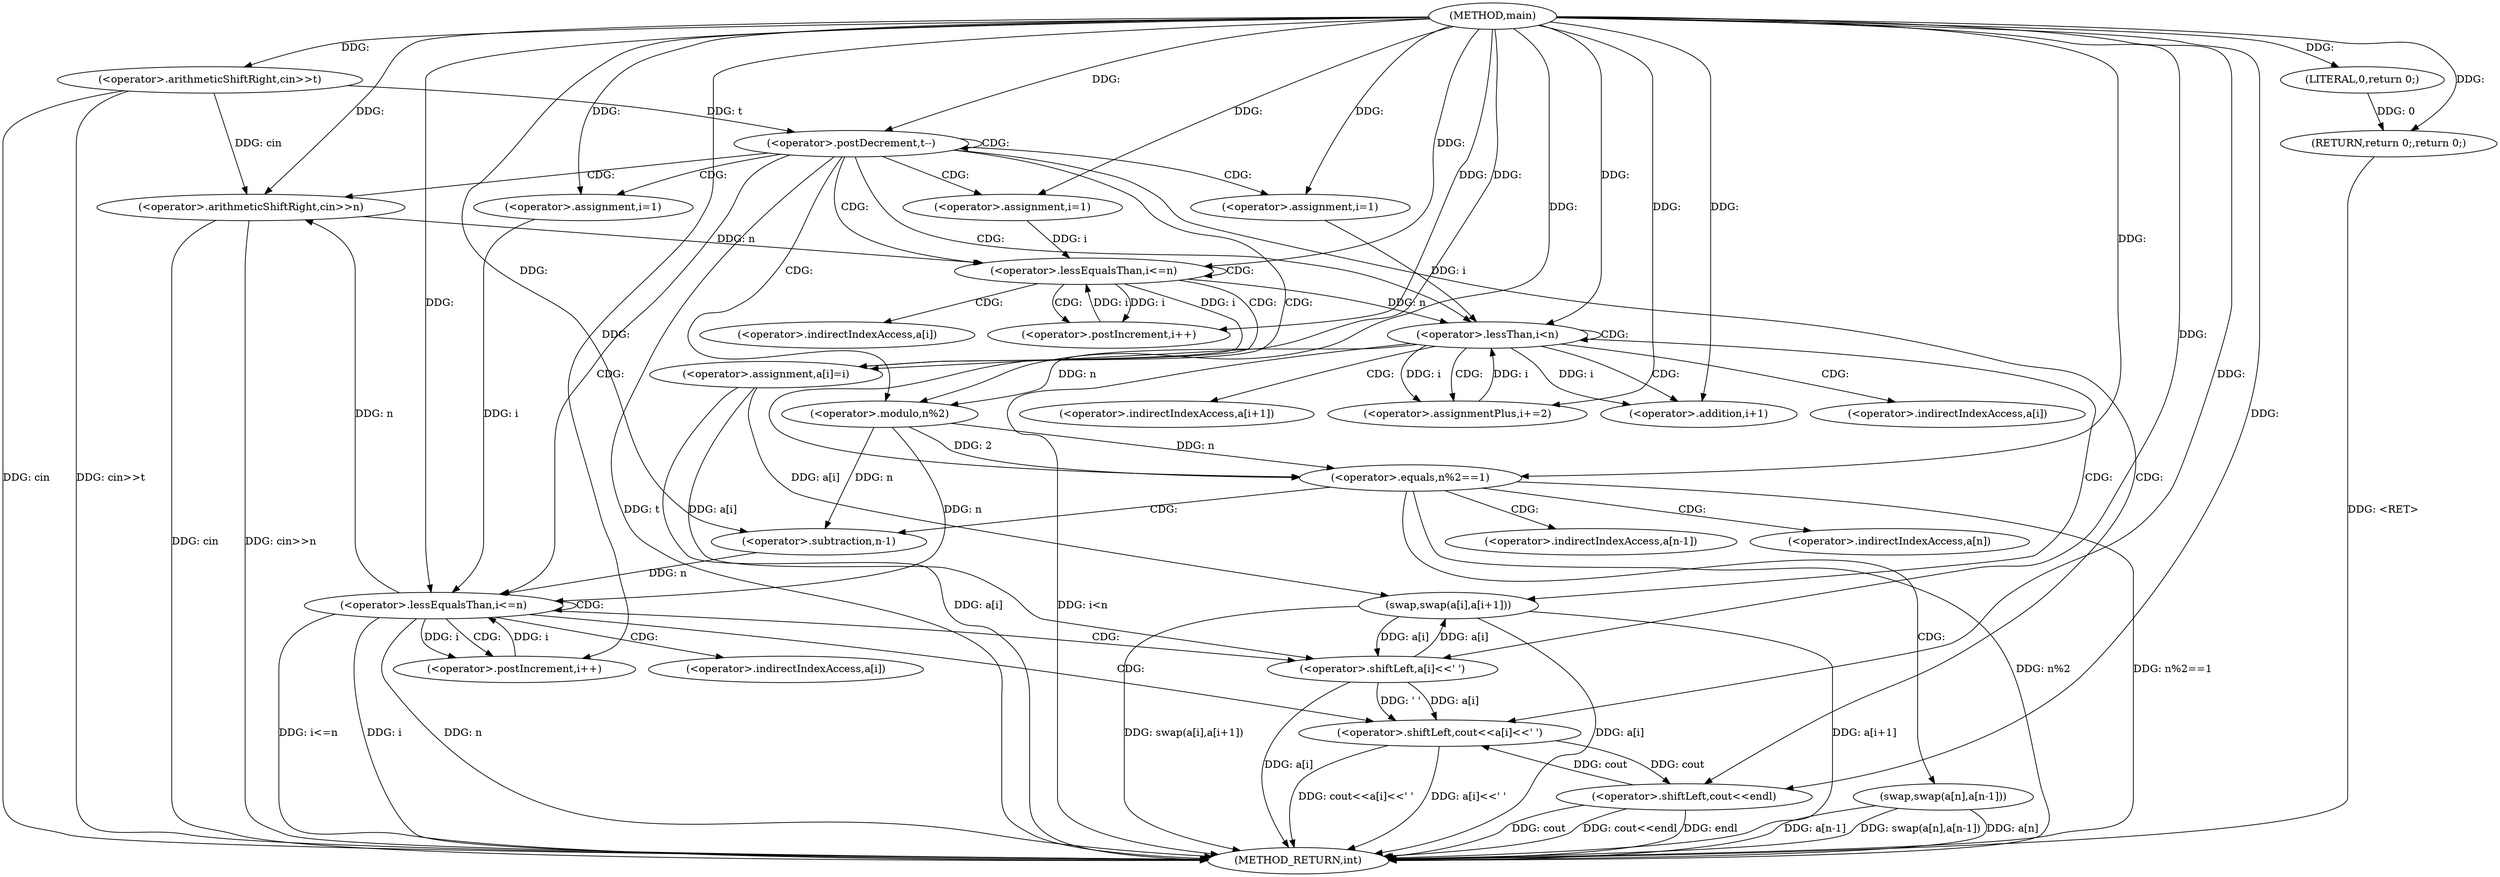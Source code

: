 digraph "main" {  
"1000101" [label = "(METHOD,main)" ]
"1000188" [label = "(METHOD_RETURN,int)" ]
"1000104" [label = "(<operator>.arithmeticShiftRight,cin>>t)" ]
"1000186" [label = "(RETURN,return 0;,return 0;)" ]
"1000108" [label = "(<operator>.postDecrement,t--)" ]
"1000187" [label = "(LITERAL,0,return 0;)" ]
"1000112" [label = "(<operator>.arithmeticShiftRight,cin>>n)" ]
"1000183" [label = "(<operator>.shiftLeft,cout<<endl)" ]
"1000117" [label = "(<operator>.assignment,i=1)" ]
"1000120" [label = "(<operator>.lessEqualsThan,i<=n)" ]
"1000123" [label = "(<operator>.postIncrement,i++)" ]
"1000125" [label = "(<operator>.assignment,a[i]=i)" ]
"1000132" [label = "(<operator>.assignment,i=1)" ]
"1000135" [label = "(<operator>.lessThan,i<n)" ]
"1000138" [label = "(<operator>.assignmentPlus,i+=2)" ]
"1000141" [label = "(swap,swap(a[i],a[i+1]))" ]
"1000151" [label = "(<operator>.equals,n%2==1)" ]
"1000168" [label = "(<operator>.assignment,i=1)" ]
"1000171" [label = "(<operator>.lessEqualsThan,i<=n)" ]
"1000174" [label = "(<operator>.postIncrement,i++)" ]
"1000176" [label = "(<operator>.shiftLeft,cout<<a[i]<<' ')" ]
"1000157" [label = "(swap,swap(a[n],a[n-1]))" ]
"1000152" [label = "(<operator>.modulo,n%2)" ]
"1000178" [label = "(<operator>.shiftLeft,a[i]<<' ')" ]
"1000147" [label = "(<operator>.addition,i+1)" ]
"1000163" [label = "(<operator>.subtraction,n-1)" ]
"1000126" [label = "(<operator>.indirectIndexAccess,a[i])" ]
"1000142" [label = "(<operator>.indirectIndexAccess,a[i])" ]
"1000145" [label = "(<operator>.indirectIndexAccess,a[i+1])" ]
"1000158" [label = "(<operator>.indirectIndexAccess,a[n])" ]
"1000161" [label = "(<operator>.indirectIndexAccess,a[n-1])" ]
"1000179" [label = "(<operator>.indirectIndexAccess,a[i])" ]
  "1000104" -> "1000188"  [ label = "DDG: cin"] 
  "1000104" -> "1000188"  [ label = "DDG: cin>>t"] 
  "1000108" -> "1000188"  [ label = "DDG: t"] 
  "1000112" -> "1000188"  [ label = "DDG: cin"] 
  "1000112" -> "1000188"  [ label = "DDG: cin>>n"] 
  "1000135" -> "1000188"  [ label = "DDG: i<n"] 
  "1000151" -> "1000188"  [ label = "DDG: n%2"] 
  "1000151" -> "1000188"  [ label = "DDG: n%2==1"] 
  "1000157" -> "1000188"  [ label = "DDG: a[n]"] 
  "1000157" -> "1000188"  [ label = "DDG: a[n-1]"] 
  "1000157" -> "1000188"  [ label = "DDG: swap(a[n],a[n-1])"] 
  "1000171" -> "1000188"  [ label = "DDG: i"] 
  "1000171" -> "1000188"  [ label = "DDG: n"] 
  "1000171" -> "1000188"  [ label = "DDG: i<=n"] 
  "1000183" -> "1000188"  [ label = "DDG: cout"] 
  "1000183" -> "1000188"  [ label = "DDG: cout<<endl"] 
  "1000178" -> "1000188"  [ label = "DDG: a[i]"] 
  "1000176" -> "1000188"  [ label = "DDG: a[i]<<' '"] 
  "1000176" -> "1000188"  [ label = "DDG: cout<<a[i]<<' '"] 
  "1000141" -> "1000188"  [ label = "DDG: a[i]"] 
  "1000141" -> "1000188"  [ label = "DDG: a[i+1]"] 
  "1000141" -> "1000188"  [ label = "DDG: swap(a[i],a[i+1])"] 
  "1000125" -> "1000188"  [ label = "DDG: a[i]"] 
  "1000186" -> "1000188"  [ label = "DDG: <RET>"] 
  "1000183" -> "1000188"  [ label = "DDG: endl"] 
  "1000187" -> "1000186"  [ label = "DDG: 0"] 
  "1000101" -> "1000186"  [ label = "DDG: "] 
  "1000101" -> "1000104"  [ label = "DDG: "] 
  "1000101" -> "1000187"  [ label = "DDG: "] 
  "1000104" -> "1000108"  [ label = "DDG: t"] 
  "1000101" -> "1000108"  [ label = "DDG: "] 
  "1000104" -> "1000112"  [ label = "DDG: cin"] 
  "1000101" -> "1000112"  [ label = "DDG: "] 
  "1000171" -> "1000112"  [ label = "DDG: n"] 
  "1000101" -> "1000117"  [ label = "DDG: "] 
  "1000120" -> "1000125"  [ label = "DDG: i"] 
  "1000101" -> "1000125"  [ label = "DDG: "] 
  "1000101" -> "1000132"  [ label = "DDG: "] 
  "1000101" -> "1000138"  [ label = "DDG: "] 
  "1000101" -> "1000168"  [ label = "DDG: "] 
  "1000176" -> "1000183"  [ label = "DDG: cout"] 
  "1000101" -> "1000183"  [ label = "DDG: "] 
  "1000117" -> "1000120"  [ label = "DDG: i"] 
  "1000123" -> "1000120"  [ label = "DDG: i"] 
  "1000101" -> "1000120"  [ label = "DDG: "] 
  "1000112" -> "1000120"  [ label = "DDG: n"] 
  "1000101" -> "1000123"  [ label = "DDG: "] 
  "1000120" -> "1000123"  [ label = "DDG: i"] 
  "1000132" -> "1000135"  [ label = "DDG: i"] 
  "1000138" -> "1000135"  [ label = "DDG: i"] 
  "1000101" -> "1000135"  [ label = "DDG: "] 
  "1000120" -> "1000135"  [ label = "DDG: n"] 
  "1000135" -> "1000138"  [ label = "DDG: i"] 
  "1000178" -> "1000141"  [ label = "DDG: a[i]"] 
  "1000125" -> "1000141"  [ label = "DDG: a[i]"] 
  "1000152" -> "1000151"  [ label = "DDG: 2"] 
  "1000152" -> "1000151"  [ label = "DDG: n"] 
  "1000101" -> "1000151"  [ label = "DDG: "] 
  "1000168" -> "1000171"  [ label = "DDG: i"] 
  "1000174" -> "1000171"  [ label = "DDG: i"] 
  "1000101" -> "1000171"  [ label = "DDG: "] 
  "1000152" -> "1000171"  [ label = "DDG: n"] 
  "1000163" -> "1000171"  [ label = "DDG: n"] 
  "1000171" -> "1000174"  [ label = "DDG: i"] 
  "1000101" -> "1000174"  [ label = "DDG: "] 
  "1000183" -> "1000176"  [ label = "DDG: cout"] 
  "1000101" -> "1000176"  [ label = "DDG: "] 
  "1000178" -> "1000176"  [ label = "DDG: a[i]"] 
  "1000178" -> "1000176"  [ label = "DDG: ' '"] 
  "1000135" -> "1000152"  [ label = "DDG: n"] 
  "1000101" -> "1000152"  [ label = "DDG: "] 
  "1000141" -> "1000178"  [ label = "DDG: a[i]"] 
  "1000125" -> "1000178"  [ label = "DDG: a[i]"] 
  "1000101" -> "1000178"  [ label = "DDG: "] 
  "1000135" -> "1000147"  [ label = "DDG: i"] 
  "1000101" -> "1000147"  [ label = "DDG: "] 
  "1000152" -> "1000163"  [ label = "DDG: n"] 
  "1000101" -> "1000163"  [ label = "DDG: "] 
  "1000108" -> "1000117"  [ label = "CDG: "] 
  "1000108" -> "1000152"  [ label = "CDG: "] 
  "1000108" -> "1000135"  [ label = "CDG: "] 
  "1000108" -> "1000183"  [ label = "CDG: "] 
  "1000108" -> "1000112"  [ label = "CDG: "] 
  "1000108" -> "1000168"  [ label = "CDG: "] 
  "1000108" -> "1000120"  [ label = "CDG: "] 
  "1000108" -> "1000132"  [ label = "CDG: "] 
  "1000108" -> "1000151"  [ label = "CDG: "] 
  "1000108" -> "1000171"  [ label = "CDG: "] 
  "1000108" -> "1000108"  [ label = "CDG: "] 
  "1000120" -> "1000125"  [ label = "CDG: "] 
  "1000120" -> "1000120"  [ label = "CDG: "] 
  "1000120" -> "1000126"  [ label = "CDG: "] 
  "1000120" -> "1000123"  [ label = "CDG: "] 
  "1000135" -> "1000142"  [ label = "CDG: "] 
  "1000135" -> "1000141"  [ label = "CDG: "] 
  "1000135" -> "1000135"  [ label = "CDG: "] 
  "1000135" -> "1000147"  [ label = "CDG: "] 
  "1000135" -> "1000145"  [ label = "CDG: "] 
  "1000135" -> "1000138"  [ label = "CDG: "] 
  "1000151" -> "1000161"  [ label = "CDG: "] 
  "1000151" -> "1000157"  [ label = "CDG: "] 
  "1000151" -> "1000163"  [ label = "CDG: "] 
  "1000151" -> "1000158"  [ label = "CDG: "] 
  "1000171" -> "1000174"  [ label = "CDG: "] 
  "1000171" -> "1000178"  [ label = "CDG: "] 
  "1000171" -> "1000171"  [ label = "CDG: "] 
  "1000171" -> "1000179"  [ label = "CDG: "] 
  "1000171" -> "1000176"  [ label = "CDG: "] 
}
